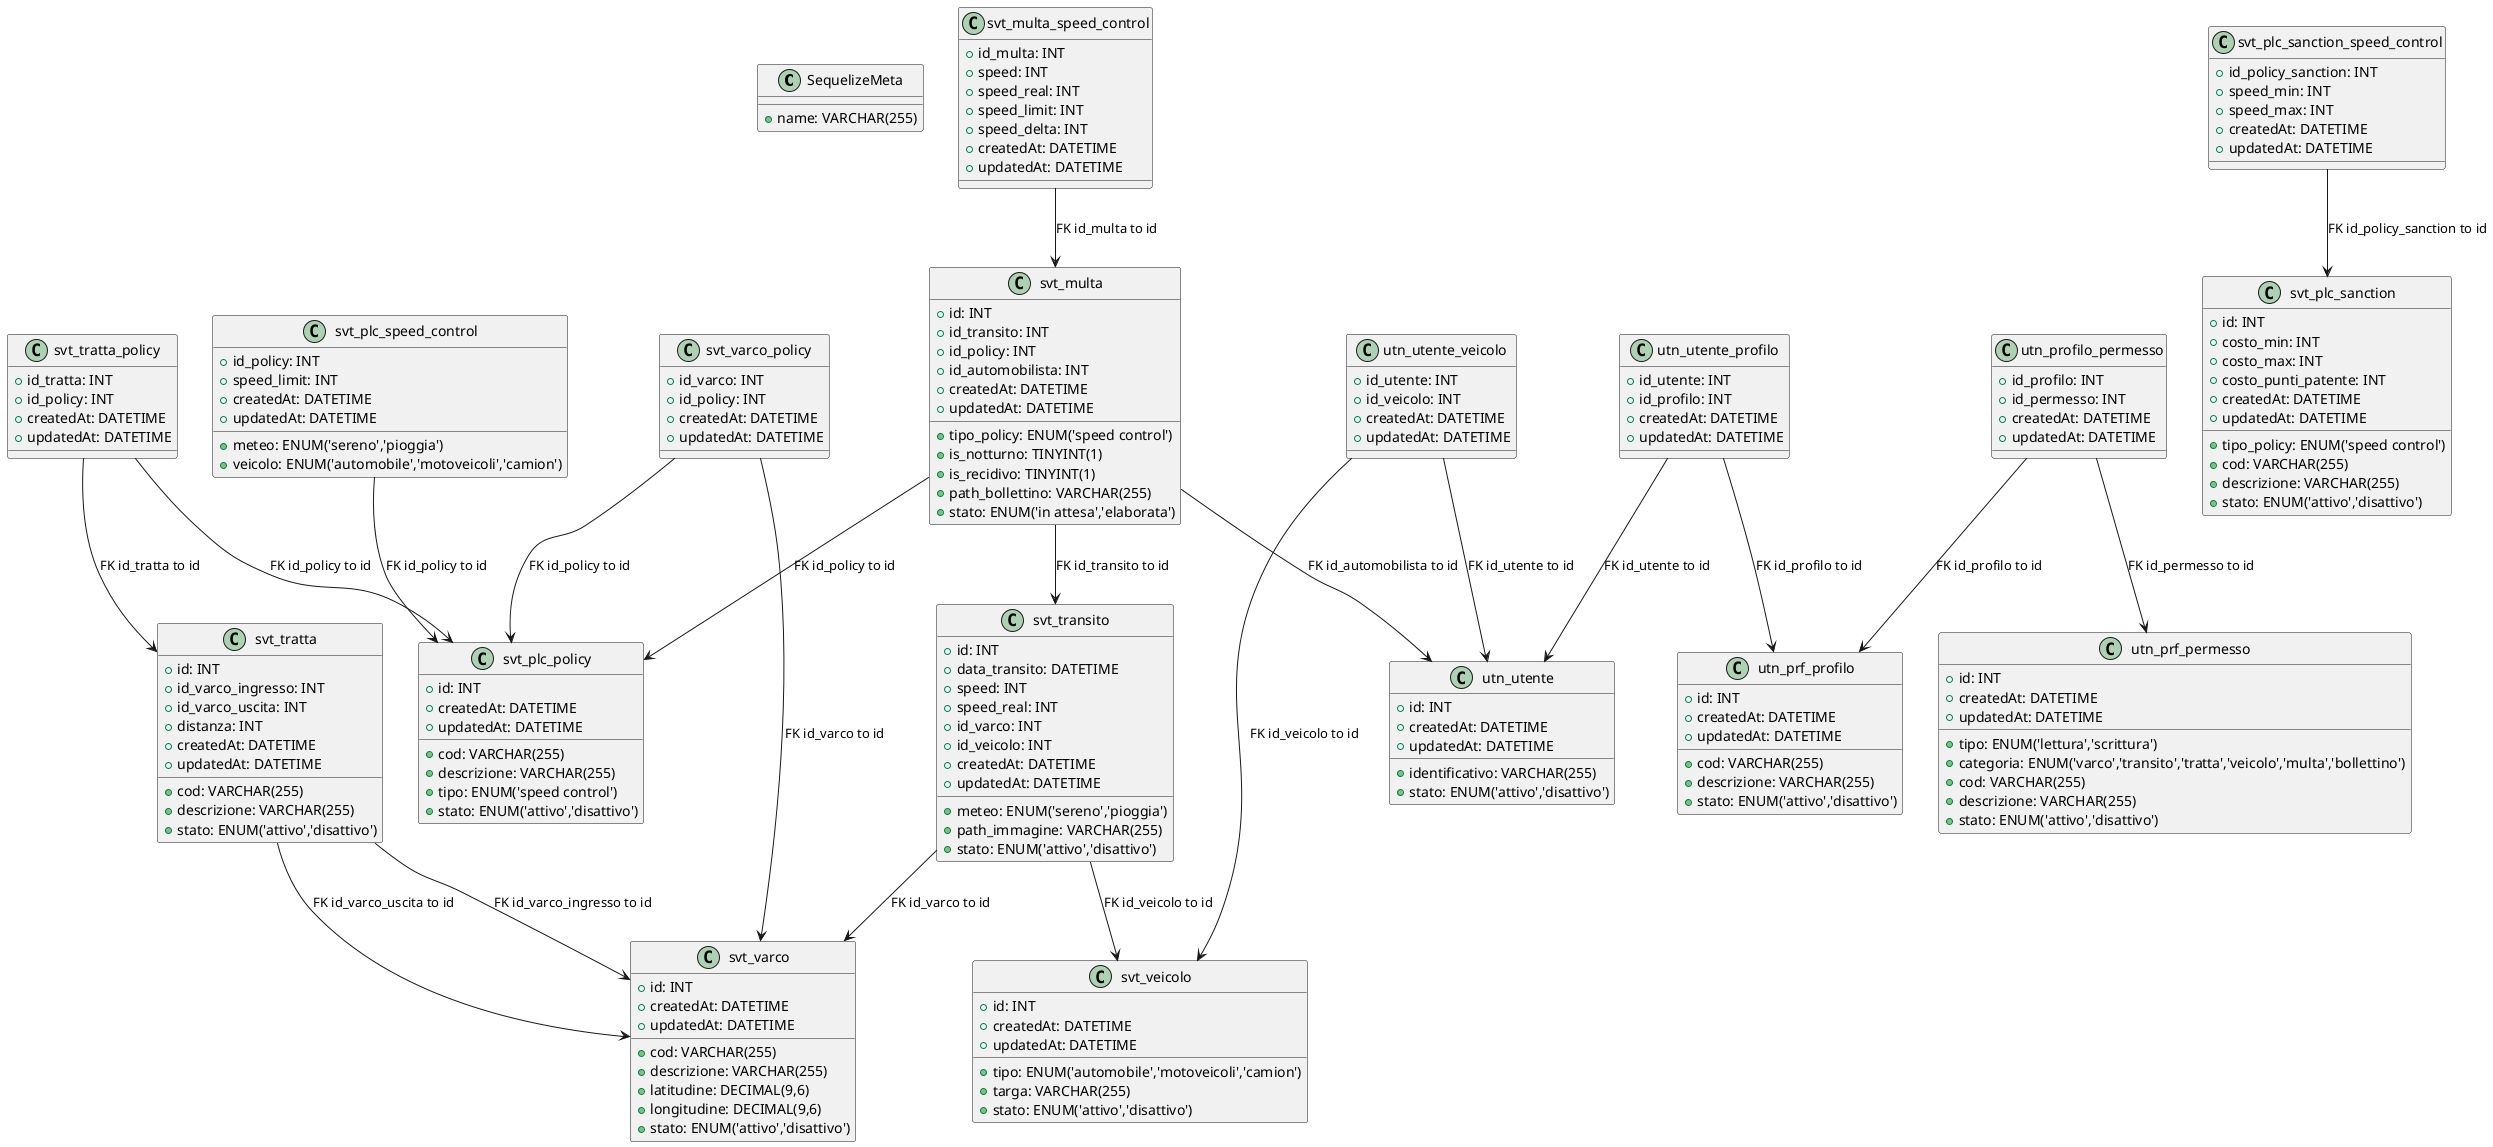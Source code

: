 @startuml
class SequelizeMeta {
  + name: VARCHAR(255)
}
class svt_multa {
  + id: INT
  + id_transito: INT
  + id_policy: INT
  + tipo_policy: ENUM('speed control')
  + id_automobilista: INT
  + is_notturno: TINYINT(1)
  + is_recidivo: TINYINT(1)
  + path_bollettino: VARCHAR(255)
  + stato: ENUM('in attesa','elaborata')
  + createdAt: DATETIME
  + updatedAt: DATETIME
}
class svt_multa_speed_control {
  + id_multa: INT
  + speed: INT
  + speed_real: INT
  + speed_limit: INT
  + speed_delta: INT
  + createdAt: DATETIME
  + updatedAt: DATETIME
}
class svt_plc_policy {
  + id: INT
  + cod: VARCHAR(255)
  + descrizione: VARCHAR(255)
  + tipo: ENUM('speed control')
  + stato: ENUM('attivo','disattivo')
  + createdAt: DATETIME
  + updatedAt: DATETIME
}
class svt_plc_sanction {
  + id: INT
  + tipo_policy: ENUM('speed control')
  + cod: VARCHAR(255)
  + descrizione: VARCHAR(255)
  + costo_min: INT
  + costo_max: INT
  + costo_punti_patente: INT
  + stato: ENUM('attivo','disattivo')
  + createdAt: DATETIME
  + updatedAt: DATETIME
}
class svt_plc_sanction_speed_control {
  + id_policy_sanction: INT
  + speed_min: INT
  + speed_max: INT
  + createdAt: DATETIME
  + updatedAt: DATETIME
}
class svt_plc_speed_control {
  + id_policy: INT
  + meteo: ENUM('sereno','pioggia')
  + veicolo: ENUM('automobile','motoveicoli','camion')
  + speed_limit: INT
  + createdAt: DATETIME
  + updatedAt: DATETIME
}
class svt_transito {
  + id: INT
  + data_transito: DATETIME
  + speed: INT
  + speed_real: INT
  + id_varco: INT
  + meteo: ENUM('sereno','pioggia')
  + id_veicolo: INT
  + path_immagine: VARCHAR(255)
  + stato: ENUM('attivo','disattivo')
  + createdAt: DATETIME
  + updatedAt: DATETIME
}
class svt_tratta {
  + id: INT
  + cod: VARCHAR(255)
  + descrizione: VARCHAR(255)
  + id_varco_ingresso: INT
  + id_varco_uscita: INT
  + distanza: INT
  + stato: ENUM('attivo','disattivo')
  + createdAt: DATETIME
  + updatedAt: DATETIME
}
class svt_tratta_policy {
  + id_tratta: INT
  + id_policy: INT
  + createdAt: DATETIME
  + updatedAt: DATETIME
}
class svt_varco {
  + id: INT
  + cod: VARCHAR(255)
  + descrizione: VARCHAR(255)
  + latitudine: DECIMAL(9,6)
  + longitudine: DECIMAL(9,6)
  + stato: ENUM('attivo','disattivo')
  + createdAt: DATETIME
  + updatedAt: DATETIME
}
class svt_varco_policy {
  + id_varco: INT
  + id_policy: INT
  + createdAt: DATETIME
  + updatedAt: DATETIME
}
class svt_veicolo {
  + id: INT
  + tipo: ENUM('automobile','motoveicoli','camion')
  + targa: VARCHAR(255)
  + stato: ENUM('attivo','disattivo')
  + createdAt: DATETIME
  + updatedAt: DATETIME
}
class utn_prf_permesso {
  + id: INT
  + tipo: ENUM('lettura','scrittura')
  + categoria: ENUM('varco','transito','tratta','veicolo','multa','bollettino')
  + cod: VARCHAR(255)
  + descrizione: VARCHAR(255)
  + stato: ENUM('attivo','disattivo')
  + createdAt: DATETIME
  + updatedAt: DATETIME
}
class utn_prf_profilo {
  + id: INT
  + cod: VARCHAR(255)
  + descrizione: VARCHAR(255)
  + stato: ENUM('attivo','disattivo')
  + createdAt: DATETIME
  + updatedAt: DATETIME
}
class utn_profilo_permesso {
  + id_profilo: INT
  + id_permesso: INT
  + createdAt: DATETIME
  + updatedAt: DATETIME
}
class utn_utente {
  + id: INT
  + identificativo: VARCHAR(255)
  + stato: ENUM('attivo','disattivo')
  + createdAt: DATETIME
  + updatedAt: DATETIME
}
class utn_utente_profilo {
  + id_utente: INT
  + id_profilo: INT
  + createdAt: DATETIME
  + updatedAt: DATETIME
}
class utn_utente_veicolo {
  + id_utente: INT
  + id_veicolo: INT
  + createdAt: DATETIME
  + updatedAt: DATETIME
}
svt_multa --> svt_transito : FK id_transito to id
svt_multa --> svt_plc_policy : FK id_policy to id
svt_multa --> utn_utente : FK id_automobilista to id
svt_multa_speed_control --> svt_multa : FK id_multa to id
svt_plc_sanction_speed_control --> svt_plc_sanction : FK id_policy_sanction to id
svt_plc_speed_control --> svt_plc_policy : FK id_policy to id
svt_transito --> svt_varco : FK id_varco to id
svt_transito --> svt_veicolo : FK id_veicolo to id
svt_tratta --> svt_varco : FK id_varco_ingresso to id
svt_tratta --> svt_varco : FK id_varco_uscita to id
svt_tratta_policy --> svt_tratta : FK id_tratta to id
svt_tratta_policy --> svt_plc_policy : FK id_policy to id
svt_varco_policy --> svt_varco : FK id_varco to id
svt_varco_policy --> svt_plc_policy : FK id_policy to id
utn_profilo_permesso --> utn_prf_profilo : FK id_profilo to id
utn_profilo_permesso --> utn_prf_permesso : FK id_permesso to id
utn_utente_profilo --> utn_utente : FK id_utente to id
utn_utente_profilo --> utn_prf_profilo : FK id_profilo to id
utn_utente_veicolo --> utn_utente : FK id_utente to id
utn_utente_veicolo --> svt_veicolo : FK id_veicolo to id
@enduml